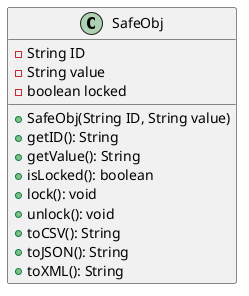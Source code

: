 @startuml
class SafeObj {
    - String ID
    - String value
    - boolean locked

    + SafeObj(String ID, String value)
    + getID(): String
    + getValue(): String
    + isLocked(): boolean
    + lock(): void
    + unlock(): void
    + toCSV(): String
    + toJSON(): String
    + toXML(): String
}
@enduml
